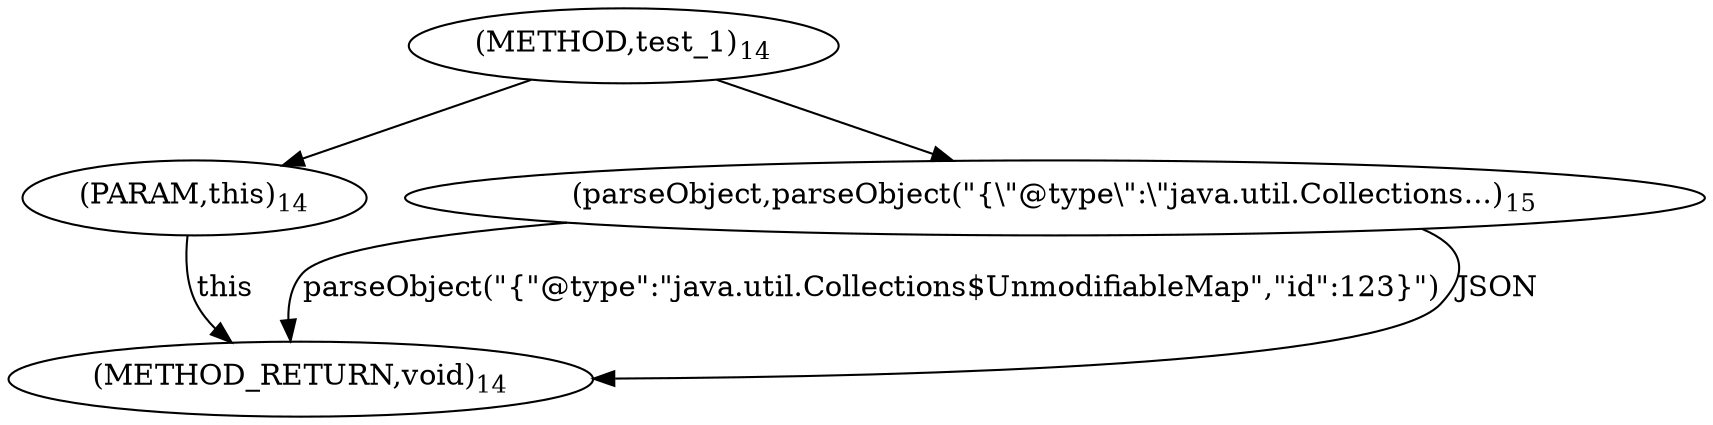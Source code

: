 digraph "test_1" {  
"20" [label = <(METHOD,test_1)<SUB>14</SUB>> ]
"28" [label = <(METHOD_RETURN,void)<SUB>14</SUB>> ]
"21" [label = <(PARAM,this)<SUB>14</SUB>> ]
"23" [label = <(parseObject,parseObject(&quot;{\&quot;@type\&quot;:\&quot;java.util.Collections...)<SUB>15</SUB>> ]
"23" [label = <(parseObject,parseObject(&quot;{\&quot;@type\&quot;:\&quot;java.util.Collections...)<SUB>15</SUB>> ]
"23" [label = <(parseObject,parseObject(&quot;{\&quot;@type\&quot;:\&quot;java.util.Collections...)<SUB>15</SUB>> ]
  "21" -> "28"  [ label = "this"] 
  "23" -> "28"  [ label = "parseObject(&quot;{\&quot;@type\&quot;:\&quot;java.util.Collections$UnmodifiableMap\&quot;,\&quot;id\&quot;:123}&quot;)"] 
  "23" -> "28"  [ label = "JSON"] 
  "20" -> "21" 
  "20" -> "23" 
}

